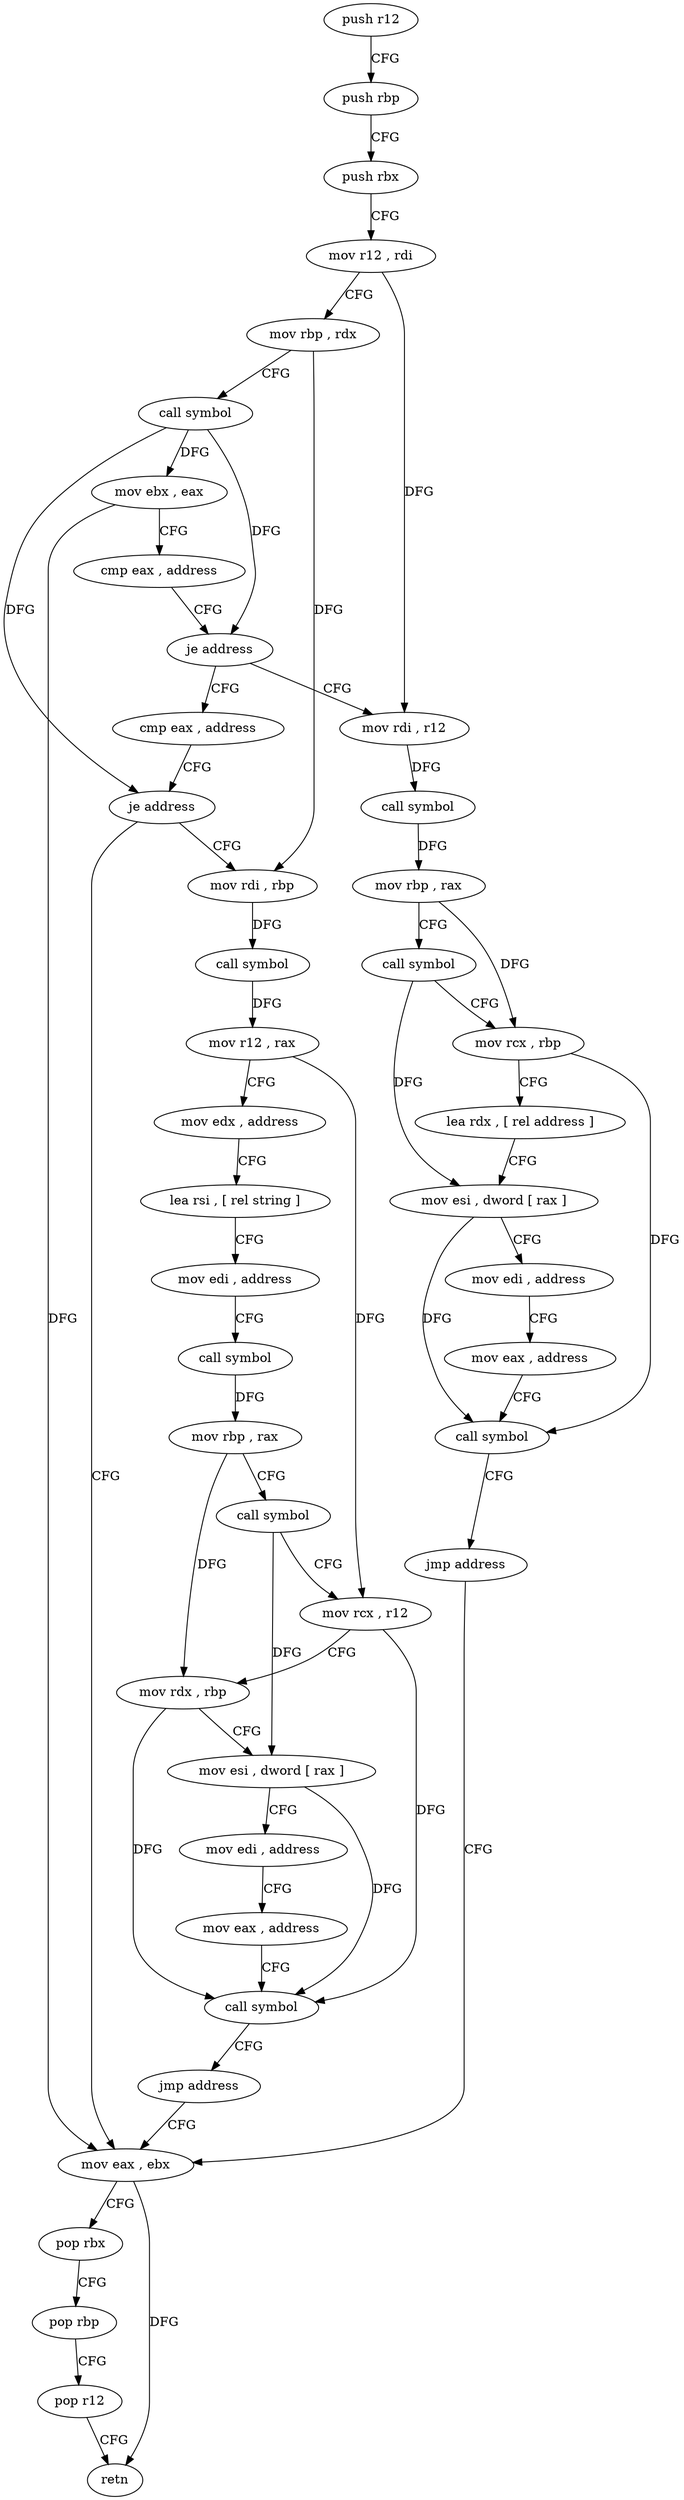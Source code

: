 digraph "func" {
"156960" [label = "push r12" ]
"156962" [label = "push rbp" ]
"156963" [label = "push rbx" ]
"156964" [label = "mov r12 , rdi" ]
"156967" [label = "mov rbp , rdx" ]
"156970" [label = "call symbol" ]
"156975" [label = "mov ebx , eax" ]
"156977" [label = "cmp eax , address" ]
"156980" [label = "je address" ]
"156994" [label = "mov rdi , r12" ]
"156982" [label = "cmp eax , address" ]
"156997" [label = "call symbol" ]
"157002" [label = "mov rbp , rax" ]
"157005" [label = "call symbol" ]
"157010" [label = "mov rcx , rbp" ]
"157013" [label = "lea rdx , [ rel address ]" ]
"157020" [label = "mov esi , dword [ rax ]" ]
"157022" [label = "mov edi , address" ]
"157027" [label = "mov eax , address" ]
"157032" [label = "call symbol" ]
"157037" [label = "jmp address" ]
"156987" [label = "mov eax , ebx" ]
"156985" [label = "je address" ]
"157039" [label = "mov rdi , rbp" ]
"156989" [label = "pop rbx" ]
"156990" [label = "pop rbp" ]
"156991" [label = "pop r12" ]
"156993" [label = "retn" ]
"157042" [label = "call symbol" ]
"157047" [label = "mov r12 , rax" ]
"157050" [label = "mov edx , address" ]
"157055" [label = "lea rsi , [ rel string ]" ]
"157062" [label = "mov edi , address" ]
"157067" [label = "call symbol" ]
"157072" [label = "mov rbp , rax" ]
"157075" [label = "call symbol" ]
"157080" [label = "mov rcx , r12" ]
"157083" [label = "mov rdx , rbp" ]
"157086" [label = "mov esi , dword [ rax ]" ]
"157088" [label = "mov edi , address" ]
"157093" [label = "mov eax , address" ]
"157098" [label = "call symbol" ]
"157103" [label = "jmp address" ]
"156960" -> "156962" [ label = "CFG" ]
"156962" -> "156963" [ label = "CFG" ]
"156963" -> "156964" [ label = "CFG" ]
"156964" -> "156967" [ label = "CFG" ]
"156964" -> "156994" [ label = "DFG" ]
"156967" -> "156970" [ label = "CFG" ]
"156967" -> "157039" [ label = "DFG" ]
"156970" -> "156975" [ label = "DFG" ]
"156970" -> "156980" [ label = "DFG" ]
"156970" -> "156985" [ label = "DFG" ]
"156975" -> "156977" [ label = "CFG" ]
"156975" -> "156987" [ label = "DFG" ]
"156977" -> "156980" [ label = "CFG" ]
"156980" -> "156994" [ label = "CFG" ]
"156980" -> "156982" [ label = "CFG" ]
"156994" -> "156997" [ label = "DFG" ]
"156982" -> "156985" [ label = "CFG" ]
"156997" -> "157002" [ label = "DFG" ]
"157002" -> "157005" [ label = "CFG" ]
"157002" -> "157010" [ label = "DFG" ]
"157005" -> "157010" [ label = "CFG" ]
"157005" -> "157020" [ label = "DFG" ]
"157010" -> "157013" [ label = "CFG" ]
"157010" -> "157032" [ label = "DFG" ]
"157013" -> "157020" [ label = "CFG" ]
"157020" -> "157022" [ label = "CFG" ]
"157020" -> "157032" [ label = "DFG" ]
"157022" -> "157027" [ label = "CFG" ]
"157027" -> "157032" [ label = "CFG" ]
"157032" -> "157037" [ label = "CFG" ]
"157037" -> "156987" [ label = "CFG" ]
"156987" -> "156989" [ label = "CFG" ]
"156987" -> "156993" [ label = "DFG" ]
"156985" -> "157039" [ label = "CFG" ]
"156985" -> "156987" [ label = "CFG" ]
"157039" -> "157042" [ label = "DFG" ]
"156989" -> "156990" [ label = "CFG" ]
"156990" -> "156991" [ label = "CFG" ]
"156991" -> "156993" [ label = "CFG" ]
"157042" -> "157047" [ label = "DFG" ]
"157047" -> "157050" [ label = "CFG" ]
"157047" -> "157080" [ label = "DFG" ]
"157050" -> "157055" [ label = "CFG" ]
"157055" -> "157062" [ label = "CFG" ]
"157062" -> "157067" [ label = "CFG" ]
"157067" -> "157072" [ label = "DFG" ]
"157072" -> "157075" [ label = "CFG" ]
"157072" -> "157083" [ label = "DFG" ]
"157075" -> "157080" [ label = "CFG" ]
"157075" -> "157086" [ label = "DFG" ]
"157080" -> "157083" [ label = "CFG" ]
"157080" -> "157098" [ label = "DFG" ]
"157083" -> "157086" [ label = "CFG" ]
"157083" -> "157098" [ label = "DFG" ]
"157086" -> "157088" [ label = "CFG" ]
"157086" -> "157098" [ label = "DFG" ]
"157088" -> "157093" [ label = "CFG" ]
"157093" -> "157098" [ label = "CFG" ]
"157098" -> "157103" [ label = "CFG" ]
"157103" -> "156987" [ label = "CFG" ]
}
